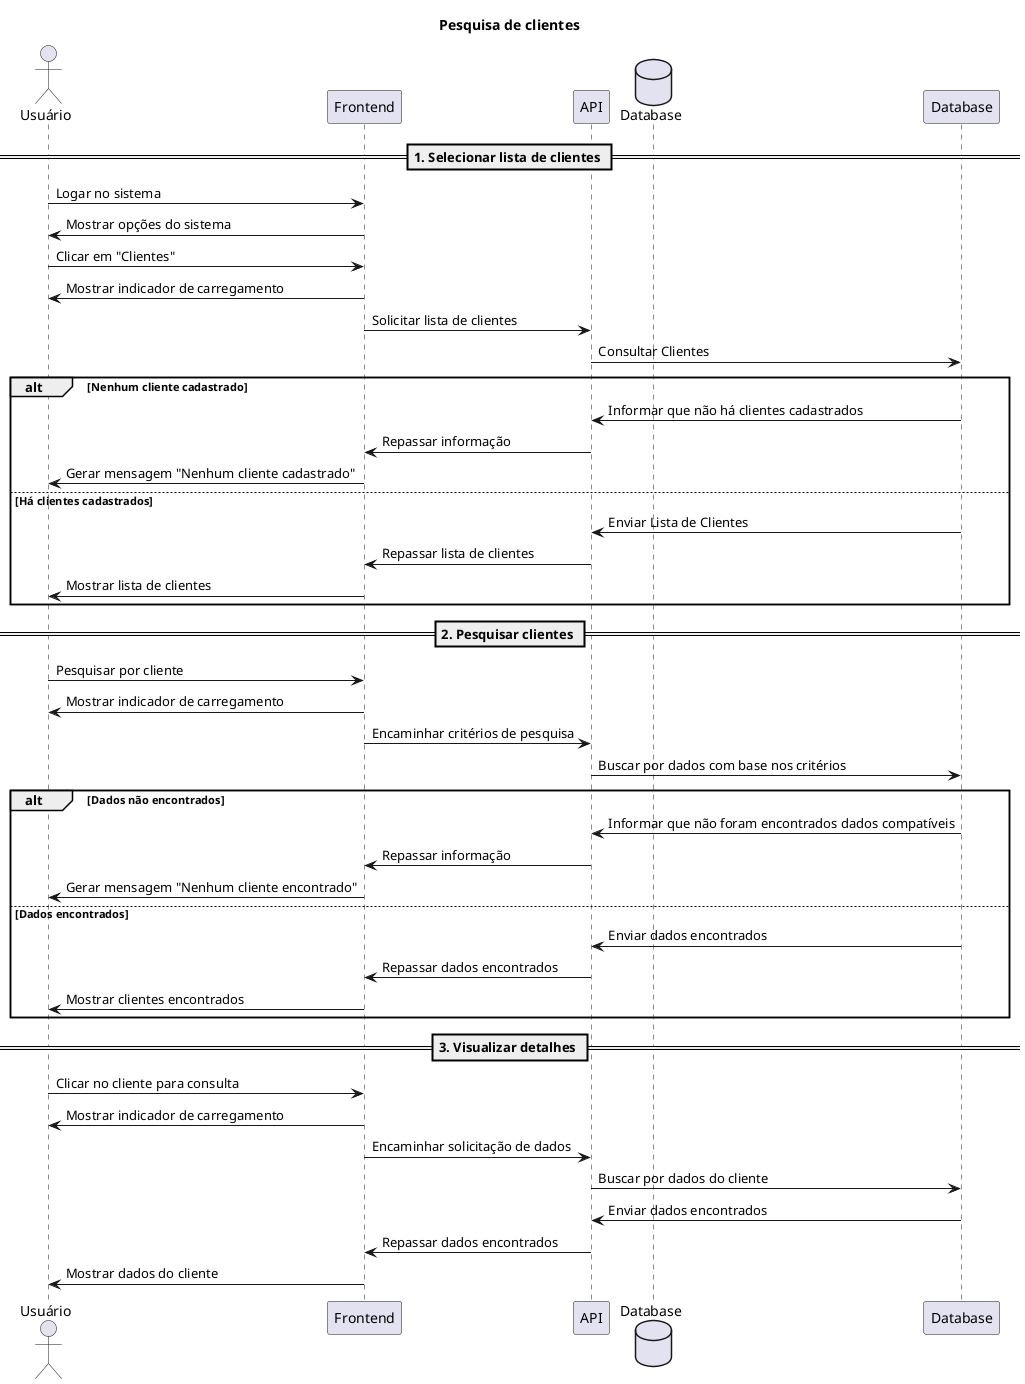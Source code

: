 @startuml name Pesquisa de clientes
title "Pesquisa de clientes"

actor Usuário as "Usuário"
participant Frontend as "Frontend"
participant API as "API"
database DB as "Database"

== 1. Selecionar lista de clientes ==
Usuário -> Frontend : Logar no sistema
Frontend -> Usuário : Mostrar opções do sistema
Usuário -> Frontend : Clicar em "Clientes"
Frontend -> Usuário : Mostrar indicador de carregamento
Frontend -> API : Solicitar lista de clientes
API -> Database : Consultar Clientes
alt Nenhum cliente cadastrado
Database -> API : Informar que não há clientes cadastrados 
API -> Frontend : Repassar informação
Frontend -> Usuário : Gerar mensagem "Nenhum cliente cadastrado"
else Há clientes cadastrados
Database -> API : Enviar Lista de Clientes
API -> Frontend : Repassar lista de clientes
Frontend -> Usuário : Mostrar lista de clientes
end




== 2. Pesquisar clientes ==
Usuário -> Frontend : Pesquisar por cliente
Frontend -> Usuário : Mostrar indicador de carregamento
Frontend -> API : Encaminhar critérios de pesquisa
API -> Database : Buscar por dados com base nos critérios
alt Dados não encontrados
Database -> API : Informar que não foram encontrados dados compatíveis 
API -> Frontend : Repassar informação
Frontend -> Usuário : Gerar mensagem "Nenhum cliente encontrado"
else Dados encontrados
Database -> API : Enviar dados encontrados 
API -> Frontend : Repassar dados encontrados
Frontend -> Usuário : Mostrar clientes encontrados
end


== 3. Visualizar detalhes ==
Usuário -> Frontend : Clicar no cliente para consulta
Frontend -> Usuário : Mostrar indicador de carregamento
Frontend -> API : Encaminhar solicitação de dados
API -> Database : Buscar por dados do cliente 
Database -> API : Enviar dados encontrados 
API -> Frontend : Repassar dados encontrados
Frontend -> Usuário : Mostrar dados do cliente




@enduml
